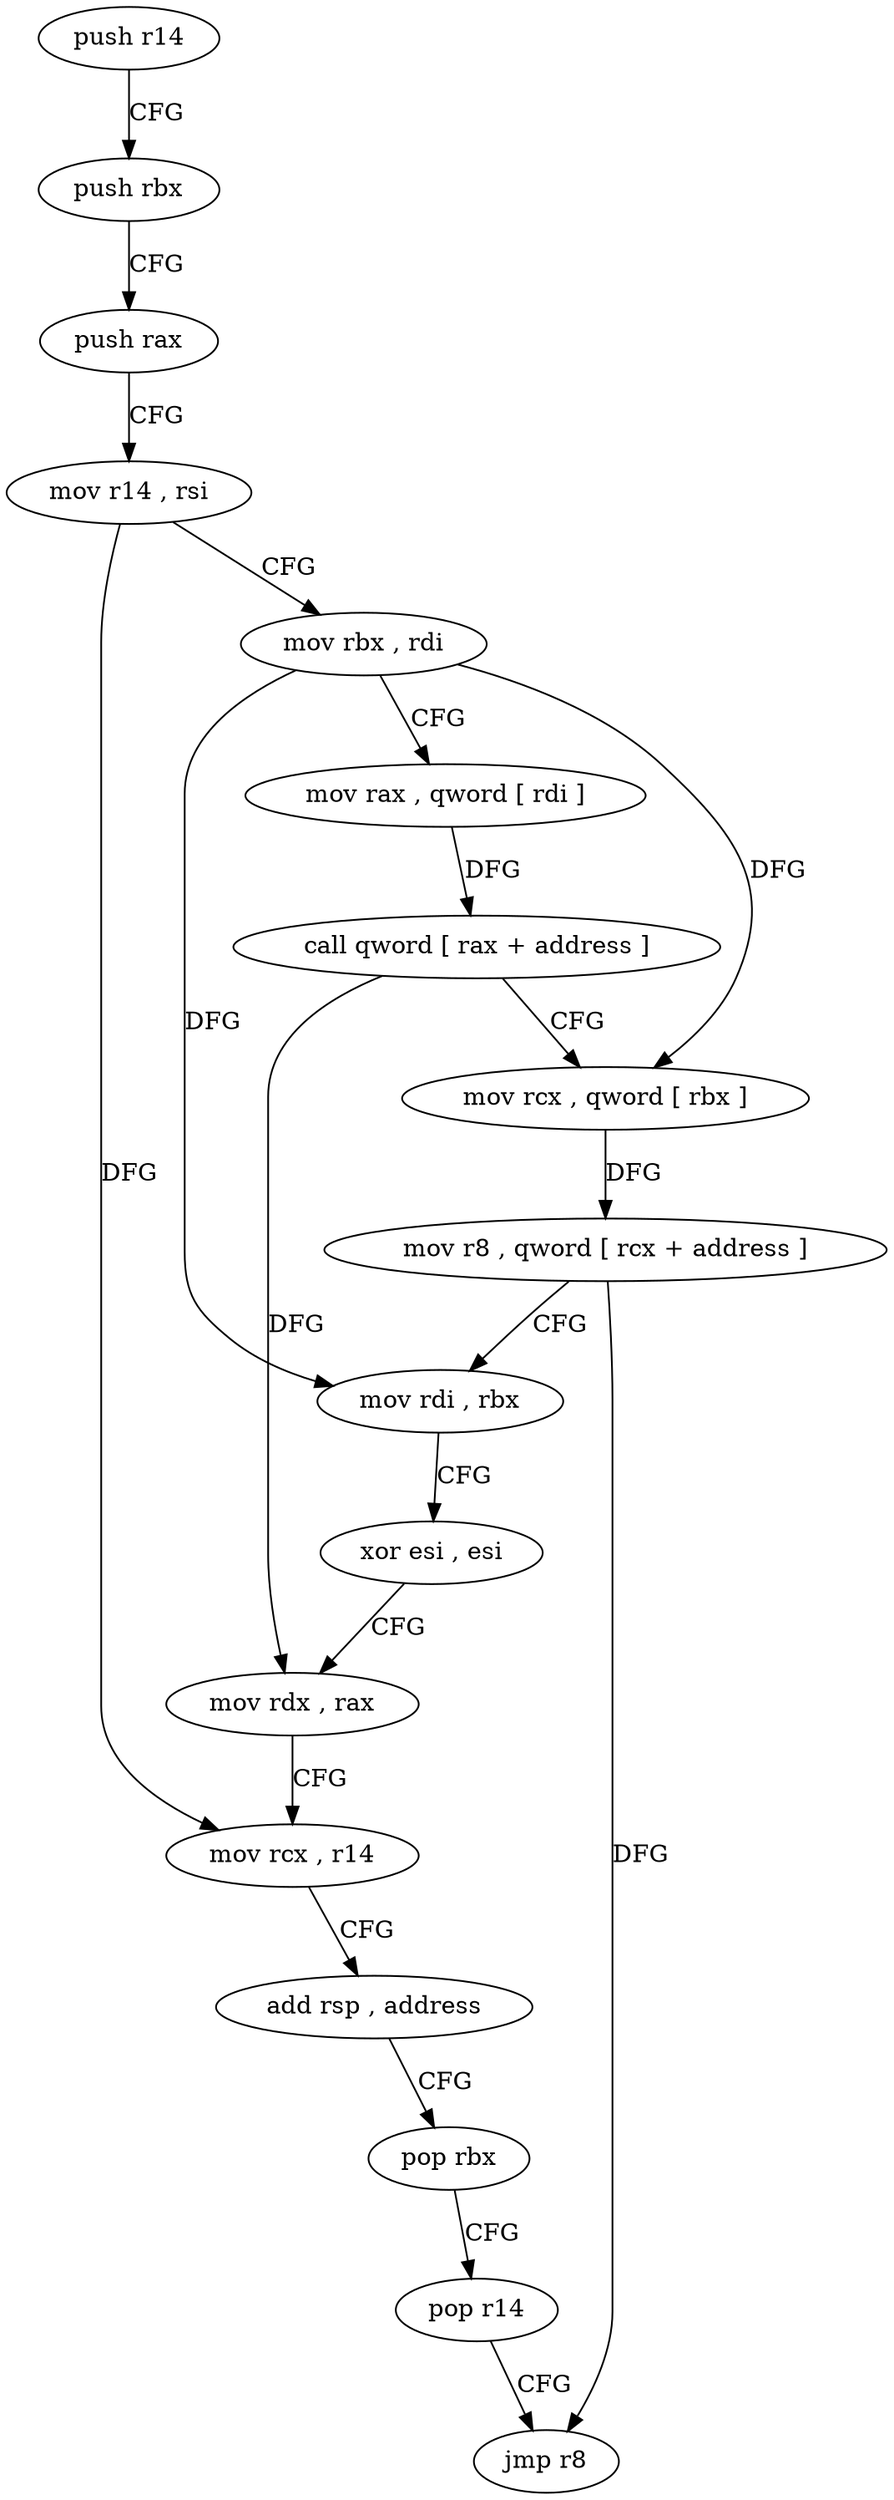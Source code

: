 digraph "func" {
"173536" [label = "push r14" ]
"173538" [label = "push rbx" ]
"173539" [label = "push rax" ]
"173540" [label = "mov r14 , rsi" ]
"173543" [label = "mov rbx , rdi" ]
"173546" [label = "mov rax , qword [ rdi ]" ]
"173549" [label = "call qword [ rax + address ]" ]
"173552" [label = "mov rcx , qword [ rbx ]" ]
"173555" [label = "mov r8 , qword [ rcx + address ]" ]
"173559" [label = "mov rdi , rbx" ]
"173562" [label = "xor esi , esi" ]
"173564" [label = "mov rdx , rax" ]
"173567" [label = "mov rcx , r14" ]
"173570" [label = "add rsp , address" ]
"173574" [label = "pop rbx" ]
"173575" [label = "pop r14" ]
"173577" [label = "jmp r8" ]
"173536" -> "173538" [ label = "CFG" ]
"173538" -> "173539" [ label = "CFG" ]
"173539" -> "173540" [ label = "CFG" ]
"173540" -> "173543" [ label = "CFG" ]
"173540" -> "173567" [ label = "DFG" ]
"173543" -> "173546" [ label = "CFG" ]
"173543" -> "173552" [ label = "DFG" ]
"173543" -> "173559" [ label = "DFG" ]
"173546" -> "173549" [ label = "DFG" ]
"173549" -> "173552" [ label = "CFG" ]
"173549" -> "173564" [ label = "DFG" ]
"173552" -> "173555" [ label = "DFG" ]
"173555" -> "173559" [ label = "CFG" ]
"173555" -> "173577" [ label = "DFG" ]
"173559" -> "173562" [ label = "CFG" ]
"173562" -> "173564" [ label = "CFG" ]
"173564" -> "173567" [ label = "CFG" ]
"173567" -> "173570" [ label = "CFG" ]
"173570" -> "173574" [ label = "CFG" ]
"173574" -> "173575" [ label = "CFG" ]
"173575" -> "173577" [ label = "CFG" ]
}

